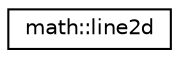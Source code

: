 digraph "Graphical Class Hierarchy"
{
  edge [fontname="Helvetica",fontsize="10",labelfontname="Helvetica",labelfontsize="10"];
  node [fontname="Helvetica",fontsize="10",shape=record];
  rankdir="LR";
  Node0 [label="math::line2d",height=0.2,width=0.4,color="black", fillcolor="white", style="filled",URL="$structmath_1_1line2d.html"];
}

